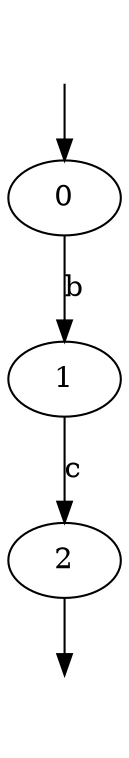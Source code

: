 digraph {
    initial [shape = none, label = ""]
    final [shape = none, label = ""]
    final [shape = none, label = ""]
    initial->0
    0->1 [label=b]
    1->2 [label=c]
    2->final
}